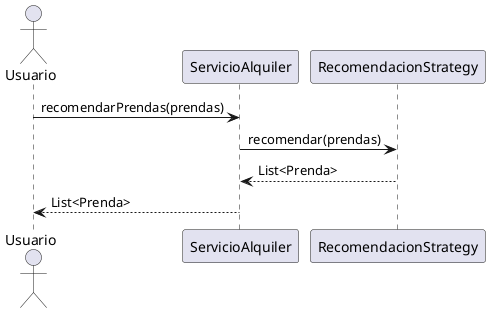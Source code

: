@startuml
' Diagrama de Secuencia: Strategy (Recomendación de prendas)
actor Usuario
Usuario -> ServicioAlquiler: recomendarPrendas(prendas)
ServicioAlquiler -> RecomendacionStrategy: recomendar(prendas)
RecomendacionStrategy --> ServicioAlquiler: List<Prenda>
ServicioAlquiler --> Usuario: List<Prenda>
@enduml
